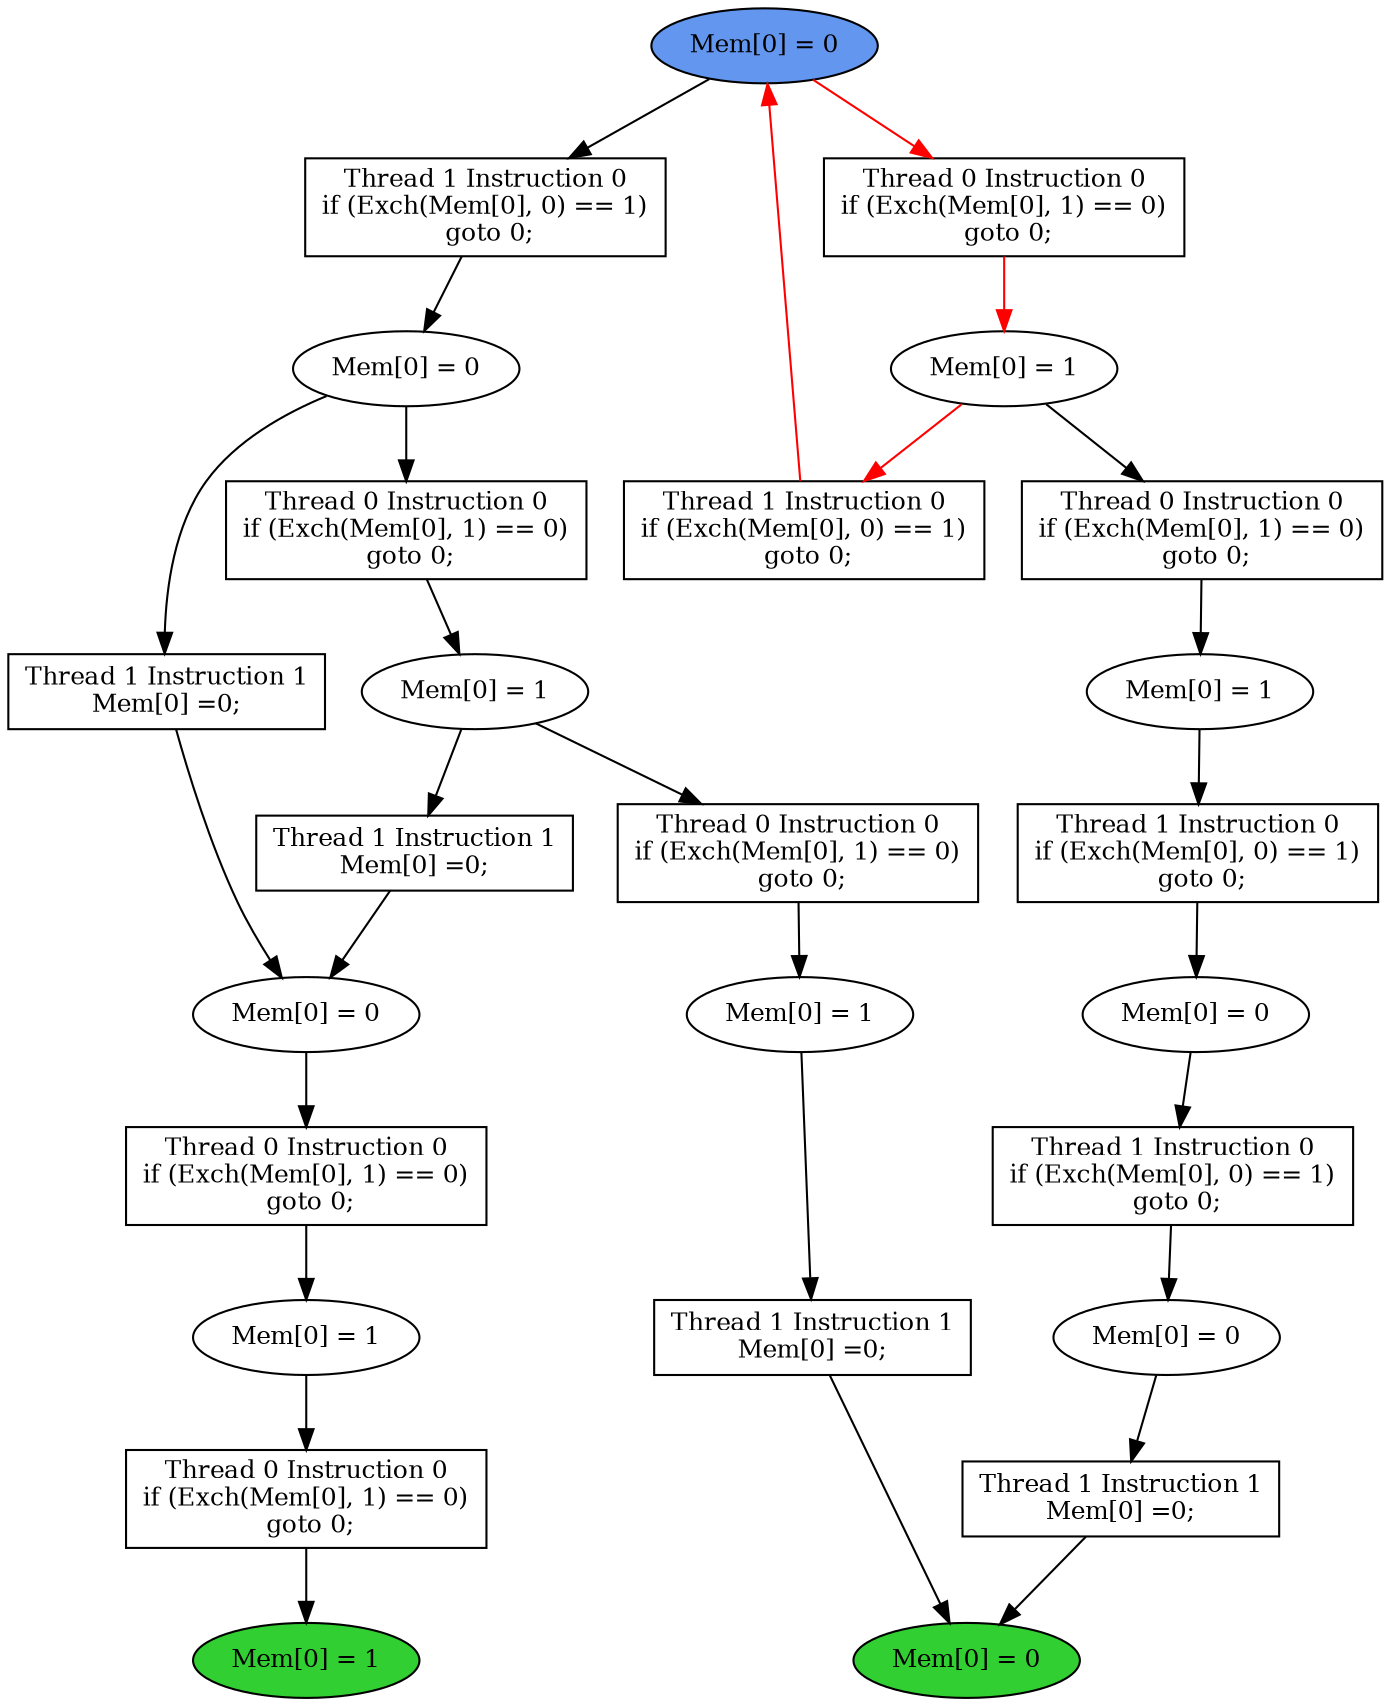 digraph "graph" {
graph [fontsize=12]
node [fontsize=12]
edge [fontsize=12]
rankdir=TB;
"N23" -> "N15" [uuid = "<A0, END1>", color = "#000000", fontcolor = "#ffffff", style = "solid", label = "", dir = "forward", weight = "1"]
"N16" -> "N15" [uuid = "<A1, END1>", color = "#000000", fontcolor = "#ffffff", style = "solid", label = "", dir = "forward", weight = "1"]
"N29" -> "N28" [uuid = "<A2, S2>", color = "#000000", fontcolor = "#ffffff", style = "solid", label = "", dir = "forward", weight = "1"]
"N18" -> "N17" [uuid = "<A3, S1>", color = "#000000", fontcolor = "#ffffff", style = "solid", label = "", dir = "forward", weight = "1"]
"N36" -> "N33" [uuid = "<A4, START$0>", color = "#ff0000", fontcolor = "#ffffff", style = "solid", label = "", dir = "back", weight = "1"]
"N35" -> "N34" [uuid = "<A5, S0>", color = "#ff0000", fontcolor = "#ffffff", style = "solid", label = "", dir = "forward", weight = "1"]
"N14" -> "N12" [uuid = "<A6, S8>", color = "#000000", fontcolor = "#ffffff", style = "solid", label = "", dir = "forward", weight = "1"]
"N13" -> "N12" [uuid = "<A7, S8>", color = "#000000", fontcolor = "#ffffff", style = "solid", label = "", dir = "forward", weight = "1"]
"N9" -> "N8" [uuid = "<A8, END0>", color = "#000000", fontcolor = "#ffffff", style = "solid", label = "", dir = "forward", weight = "1"]
"N25" -> "N24" [uuid = "<A9, S7>", color = "#000000", fontcolor = "#ffffff", style = "solid", label = "", dir = "forward", weight = "1"]
"N27" -> "N26" [uuid = "<A10, S6>", color = "#000000", fontcolor = "#ffffff", style = "solid", label = "", dir = "forward", weight = "1"]
"N11" -> "N10" [uuid = "<A11, S5>", color = "#000000", fontcolor = "#ffffff", style = "solid", label = "", dir = "forward", weight = "1"]
"N22" -> "N21" [uuid = "<A12, S4>", color = "#000000", fontcolor = "#ffffff", style = "solid", label = "", dir = "forward", weight = "1"]
"N20" -> "N19" [uuid = "<A13, S3>", color = "#000000", fontcolor = "#ffffff", style = "solid", label = "", dir = "forward", weight = "1"]
"N24" -> "N23" [uuid = "<A0, S7>", color = "#000000", fontcolor = "#ffffff", style = "solid", label = "", dir = "forward", weight = "1"]
"N17" -> "N16" [uuid = "<A1, S1>", color = "#000000", fontcolor = "#ffffff", style = "solid", label = "", dir = "forward", weight = "1"]
"N36" -> "N29" [uuid = "<A2, START$0>", color = "#000000", fontcolor = "#ffffff", style = "solid", label = "", dir = "forward", weight = "1"]
"N19" -> "N18" [uuid = "<A3, S3>", color = "#000000", fontcolor = "#ffffff", style = "solid", label = "", dir = "forward", weight = "1"]
"N34" -> "N33" [uuid = "<A4, S0>", color = "#ff0000", fontcolor = "#ffffff", style = "solid", label = "", dir = "forward", weight = "1"]
"N36" -> "N35" [uuid = "<A5, START$0>", color = "#ff0000", fontcolor = "#ffffff", style = "solid", label = "", dir = "forward", weight = "1"]
"N26" -> "N14" [uuid = "<A6, S6>", color = "#000000", fontcolor = "#ffffff", style = "solid", label = "", dir = "forward", weight = "1"]
"N28" -> "N13" [uuid = "<A7, S2>", color = "#000000", fontcolor = "#ffffff", style = "solid", label = "", dir = "forward", weight = "1"]
"N10" -> "N9" [uuid = "<A8, S5>", color = "#000000", fontcolor = "#ffffff", style = "solid", label = "", dir = "forward", weight = "1"]
"N26" -> "N25" [uuid = "<A9, S6>", color = "#000000", fontcolor = "#ffffff", style = "solid", label = "", dir = "forward", weight = "1"]
"N28" -> "N27" [uuid = "<A10, S2>", color = "#000000", fontcolor = "#ffffff", style = "solid", label = "", dir = "forward", weight = "1"]
"N12" -> "N11" [uuid = "<A11, S8>", color = "#000000", fontcolor = "#ffffff", style = "solid", label = "", dir = "forward", weight = "1"]
"N34" -> "N22" [uuid = "<A12, S0>", color = "#000000", fontcolor = "#ffffff", style = "solid", label = "", dir = "forward", weight = "1"]
"N21" -> "N20" [uuid = "<A13, S4>", color = "#000000", fontcolor = "#ffffff", style = "solid", label = "", dir = "forward", weight = "1"]
"N8" [uuid="END0", label="Mem[0] = 1", fillcolor = "#31cf31", fontcolor = "#000000", shape = "ellipse", style = "filled, solid"]
"N9" [uuid="A8", label="Thread 0 Instruction 0
if (Exch(Mem[0], 1) == 0)
 goto 0;", fillcolor = "#ffffff", fontcolor = "#000000", shape = "box", style = "filled, solid"]
"N10" [uuid="S5", label="Mem[0] = 1", fillcolor = "#ffffff", fontcolor = "#000000", shape = "ellipse", style = "filled, solid"]
"N11" [uuid="A11", label="Thread 0 Instruction 0
if (Exch(Mem[0], 1) == 0)
 goto 0;", fillcolor = "#ffffff", fontcolor = "#000000", shape = "box", style = "filled, solid"]
"N12" [uuid="S8", label="Mem[0] = 0", fillcolor = "#ffffff", fontcolor = "#000000", shape = "ellipse", style = "filled, solid"]
"N13" [uuid="A7", label="Thread 1 Instruction 1
Mem[0] =0;", fillcolor = "#ffffff", fontcolor = "#000000", shape = "box", style = "filled, solid"]
"N14" [uuid="A6", label="Thread 1 Instruction 1
Mem[0] =0;", fillcolor = "#ffffff", fontcolor = "#000000", shape = "box", style = "filled, solid"]
"N15" [uuid="END1", label="Mem[0] = 0", fillcolor = "#31cf31", fontcolor = "#000000", shape = "ellipse", style = "filled, solid"]
"N16" [uuid="A1", label="Thread 1 Instruction 1
Mem[0] =0;", fillcolor = "#ffffff", fontcolor = "#000000", shape = "box", style = "filled, solid"]
"N17" [uuid="S1", label="Mem[0] = 0", fillcolor = "#ffffff", fontcolor = "#000000", shape = "ellipse", style = "filled, solid"]
"N18" [uuid="A3", label="Thread 1 Instruction 0
if (Exch(Mem[0], 0) == 1)
 goto 0;", fillcolor = "#ffffff", fontcolor = "#000000", shape = "box", style = "filled, solid"]
"N19" [uuid="S3", label="Mem[0] = 0", fillcolor = "#ffffff", fontcolor = "#000000", shape = "ellipse", style = "filled, solid"]
"N20" [uuid="A13", label="Thread 1 Instruction 0
if (Exch(Mem[0], 0) == 1)
 goto 0;", fillcolor = "#ffffff", fontcolor = "#000000", shape = "box", style = "filled, solid"]
"N21" [uuid="S4", label="Mem[0] = 1", fillcolor = "#ffffff", fontcolor = "#000000", shape = "ellipse", style = "filled, solid"]
"N22" [uuid="A12", label="Thread 0 Instruction 0
if (Exch(Mem[0], 1) == 0)
 goto 0;", fillcolor = "#ffffff", fontcolor = "#000000", shape = "box", style = "filled, solid"]
"N23" [uuid="A0", label="Thread 1 Instruction 1
Mem[0] =0;", fillcolor = "#ffffff", fontcolor = "#000000", shape = "box", style = "filled, solid"]
"N24" [uuid="S7", label="Mem[0] = 1", fillcolor = "#ffffff", fontcolor = "#000000", shape = "ellipse", style = "filled, solid"]
"N25" [uuid="A9", label="Thread 0 Instruction 0
if (Exch(Mem[0], 1) == 0)
 goto 0;", fillcolor = "#ffffff", fontcolor = "#000000", shape = "box", style = "filled, solid"]
"N26" [uuid="S6", label="Mem[0] = 1", fillcolor = "#ffffff", fontcolor = "#000000", shape = "ellipse", style = "filled, solid"]
"N27" [uuid="A10", label="Thread 0 Instruction 0
if (Exch(Mem[0], 1) == 0)
 goto 0;", fillcolor = "#ffffff", fontcolor = "#000000", shape = "box", style = "filled, solid"]
"N28" [uuid="S2", label="Mem[0] = 0", fillcolor = "#ffffff", fontcolor = "#000000", shape = "ellipse", style = "filled, solid"]
"N29" [uuid="A2", label="Thread 1 Instruction 0
if (Exch(Mem[0], 0) == 1)
 goto 0;", fillcolor = "#ffffff", fontcolor = "#000000", shape = "box", style = "filled, solid"]
"N33" [uuid="A4", label="Thread 1 Instruction 0
if (Exch(Mem[0], 0) == 1)
 goto 0;", fillcolor = "#ffffff", fontcolor = "#000000", shape = "box", style = "filled, solid"]
"N34" [uuid="S0", label="Mem[0] = 1", fillcolor = "#ffffff", fontcolor = "#000000", shape = "ellipse", style = "filled, solid"]
"N35" [uuid="A5", label="Thread 0 Instruction 0
if (Exch(Mem[0], 1) == 0)
 goto 0;", fillcolor = "#ffffff", fontcolor = "#000000", shape = "box", style = "filled, solid"]
"N36" [uuid="START$0", label="Mem[0] = 0", fillcolor = "#6396ef", fontcolor = "#000000", shape = "ellipse", style = "filled, solid"]
}